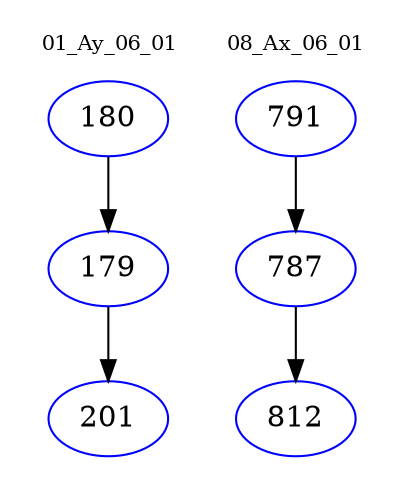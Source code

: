 digraph{
subgraph cluster_0 {
color = white
label = "01_Ay_06_01";
fontsize=10;
T0_180 [label="180", color="blue"]
T0_180 -> T0_179 [color="black"]
T0_179 [label="179", color="blue"]
T0_179 -> T0_201 [color="black"]
T0_201 [label="201", color="blue"]
}
subgraph cluster_1 {
color = white
label = "08_Ax_06_01";
fontsize=10;
T1_791 [label="791", color="blue"]
T1_791 -> T1_787 [color="black"]
T1_787 [label="787", color="blue"]
T1_787 -> T1_812 [color="black"]
T1_812 [label="812", color="blue"]
}
}
